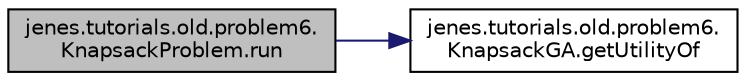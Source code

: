 digraph "jenes.tutorials.old.problem6.KnapsackProblem.run"
{
  edge [fontname="Helvetica",fontsize="10",labelfontname="Helvetica",labelfontsize="10"];
  node [fontname="Helvetica",fontsize="10",shape=record];
  rankdir="LR";
  Node1 [label="jenes.tutorials.old.problem6.\lKnapsackProblem.run",height=0.2,width=0.4,color="black", fillcolor="grey75", style="filled" fontcolor="black"];
  Node1 -> Node2 [color="midnightblue",fontsize="10",style="solid",fontname="Helvetica"];
  Node2 [label="jenes.tutorials.old.problem6.\lKnapsackGA.getUtilityOf",height=0.2,width=0.4,color="black", fillcolor="white", style="filled",URL="$classjenes_1_1tutorials_1_1old_1_1problem6_1_1_knapsack_g_a.html#a1afed02357ac8bd62bf23b34132a1c30"];
}
